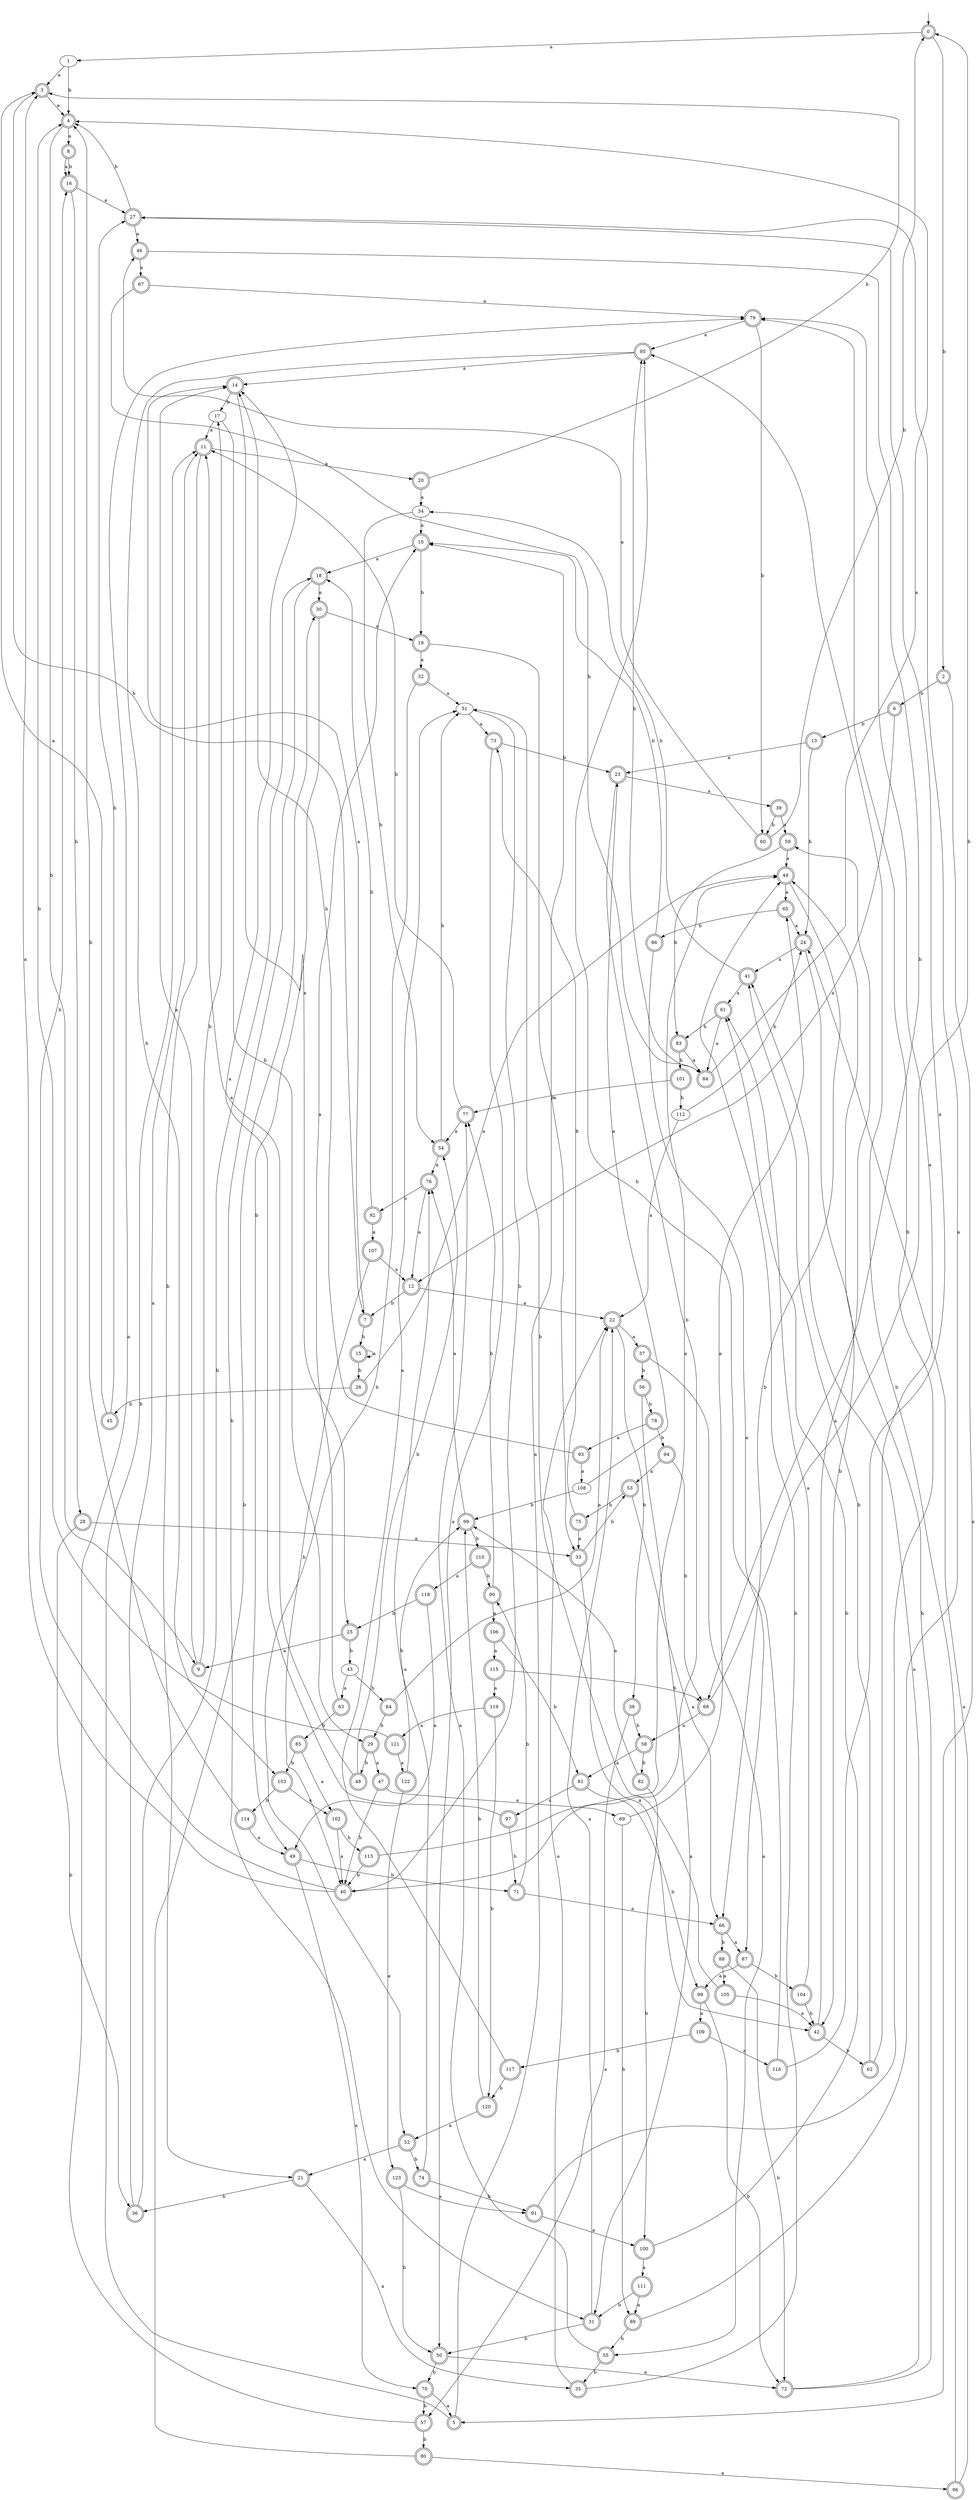 digraph RandomDFA {
  __start0 [label="", shape=none];
  __start0 -> 0 [label=""];
  0 [shape=circle] [shape=doublecircle]
  0 -> 1 [label="a"]
  0 -> 2 [label="b"]
  1
  1 -> 3 [label="a"]
  1 -> 4 [label="b"]
  2 [shape=doublecircle]
  2 -> 5 [label="a"]
  2 -> 6 [label="b"]
  3 [shape=doublecircle]
  3 -> 4 [label="a"]
  3 -> 7 [label="b"]
  4 [shape=doublecircle]
  4 -> 8 [label="a"]
  4 -> 9 [label="b"]
  5 [shape=doublecircle]
  5 -> 10 [label="a"]
  5 -> 11 [label="b"]
  6 [shape=doublecircle]
  6 -> 12 [label="a"]
  6 -> 13 [label="b"]
  7 [shape=doublecircle]
  7 -> 14 [label="a"]
  7 -> 15 [label="b"]
  8 [shape=doublecircle]
  8 -> 16 [label="a"]
  8 -> 16 [label="b"]
  9 [shape=doublecircle]
  9 -> 14 [label="a"]
  9 -> 17 [label="b"]
  10 [shape=doublecircle]
  10 -> 18 [label="a"]
  10 -> 19 [label="b"]
  11 [shape=doublecircle]
  11 -> 20 [label="a"]
  11 -> 21 [label="b"]
  12 [shape=doublecircle]
  12 -> 22 [label="a"]
  12 -> 7 [label="b"]
  13 [shape=doublecircle]
  13 -> 23 [label="a"]
  13 -> 24 [label="b"]
  14 [shape=doublecircle]
  14 -> 25 [label="a"]
  14 -> 17 [label="b"]
  15 [shape=doublecircle]
  15 -> 15 [label="a"]
  15 -> 26 [label="b"]
  16 [shape=doublecircle]
  16 -> 27 [label="a"]
  16 -> 28 [label="b"]
  17
  17 -> 11 [label="a"]
  17 -> 29 [label="b"]
  18 [shape=doublecircle]
  18 -> 30 [label="a"]
  18 -> 31 [label="b"]
  19 [shape=doublecircle]
  19 -> 32 [label="a"]
  19 -> 33 [label="b"]
  20 [shape=doublecircle]
  20 -> 34 [label="a"]
  20 -> 3 [label="b"]
  21 [shape=doublecircle]
  21 -> 35 [label="a"]
  21 -> 36 [label="b"]
  22 [shape=doublecircle]
  22 -> 37 [label="a"]
  22 -> 38 [label="b"]
  23 [shape=doublecircle]
  23 -> 39 [label="a"]
  23 -> 40 [label="b"]
  24 [shape=doublecircle]
  24 -> 41 [label="a"]
  24 -> 42 [label="b"]
  25 [shape=doublecircle]
  25 -> 9 [label="a"]
  25 -> 43 [label="b"]
  26 [shape=doublecircle]
  26 -> 44 [label="a"]
  26 -> 45 [label="b"]
  27 [shape=doublecircle]
  27 -> 46 [label="a"]
  27 -> 4 [label="b"]
  28 [shape=doublecircle]
  28 -> 33 [label="a"]
  28 -> 36 [label="b"]
  29 [shape=doublecircle]
  29 -> 47 [label="a"]
  29 -> 48 [label="b"]
  30 [shape=doublecircle]
  30 -> 19 [label="a"]
  30 -> 49 [label="b"]
  31 [shape=doublecircle]
  31 -> 22 [label="a"]
  31 -> 50 [label="b"]
  32 [shape=doublecircle]
  32 -> 51 [label="a"]
  32 -> 52 [label="b"]
  33 [shape=doublecircle]
  33 -> 42 [label="a"]
  33 -> 53 [label="b"]
  34
  34 -> 10 [label="a"]
  34 -> 54 [label="b"]
  35 [shape=doublecircle]
  35 -> 22 [label="a"]
  35 -> 44 [label="b"]
  36 [shape=doublecircle]
  36 -> 11 [label="a"]
  36 -> 18 [label="b"]
  37 [shape=doublecircle]
  37 -> 55 [label="a"]
  37 -> 56 [label="b"]
  38 [shape=doublecircle]
  38 -> 57 [label="a"]
  38 -> 58 [label="b"]
  39 [shape=doublecircle]
  39 -> 59 [label="a"]
  39 -> 60 [label="b"]
  40 [shape=doublecircle]
  40 -> 3 [label="a"]
  40 -> 16 [label="b"]
  41 [shape=doublecircle]
  41 -> 61 [label="a"]
  41 -> 34 [label="b"]
  42 [shape=doublecircle]
  42 -> 59 [label="a"]
  42 -> 62 [label="b"]
  43
  43 -> 63 [label="a"]
  43 -> 64 [label="b"]
  44 [shape=doublecircle]
  44 -> 65 [label="a"]
  44 -> 66 [label="b"]
  45 [shape=doublecircle]
  45 -> 3 [label="a"]
  45 -> 27 [label="b"]
  46 [shape=doublecircle]
  46 -> 67 [label="a"]
  46 -> 68 [label="b"]
  47 [shape=doublecircle]
  47 -> 69 [label="a"]
  47 -> 40 [label="b"]
  48 [shape=doublecircle]
  48 -> 11 [label="a"]
  48 -> 54 [label="b"]
  49 [shape=doublecircle]
  49 -> 70 [label="a"]
  49 -> 71 [label="b"]
  50 [shape=doublecircle]
  50 -> 72 [label="a"]
  50 -> 70 [label="b"]
  51
  51 -> 73 [label="a"]
  51 -> 40 [label="b"]
  52 [shape=doublecircle]
  52 -> 21 [label="a"]
  52 -> 74 [label="b"]
  53 [shape=doublecircle]
  53 -> 66 [label="a"]
  53 -> 75 [label="b"]
  54 [shape=doublecircle]
  54 -> 76 [label="a"]
  54 -> 51 [label="b"]
  55 [shape=doublecircle]
  55 -> 77 [label="a"]
  55 -> 35 [label="b"]
  56 [shape=doublecircle]
  56 -> 31 [label="a"]
  56 -> 78 [label="b"]
  57 [shape=doublecircle]
  57 -> 79 [label="a"]
  57 -> 80 [label="b"]
  58 [shape=doublecircle]
  58 -> 81 [label="a"]
  58 -> 82 [label="b"]
  59 [shape=doublecircle]
  59 -> 44 [label="a"]
  59 -> 83 [label="b"]
  60 [shape=doublecircle]
  60 -> 46 [label="a"]
  60 -> 0 [label="b"]
  61 [shape=doublecircle]
  61 -> 84 [label="a"]
  61 -> 83 [label="b"]
  62 [shape=doublecircle]
  62 -> 79 [label="a"]
  62 -> 41 [label="b"]
  63 [shape=doublecircle]
  63 -> 10 [label="a"]
  63 -> 85 [label="b"]
  64 [shape=doublecircle]
  64 -> 22 [label="a"]
  64 -> 29 [label="b"]
  65 [shape=doublecircle]
  65 -> 24 [label="a"]
  65 -> 86 [label="b"]
  66 [shape=doublecircle]
  66 -> 87 [label="a"]
  66 -> 88 [label="b"]
  67 [shape=doublecircle]
  67 -> 79 [label="a"]
  67 -> 84 [label="b"]
  68 [shape=doublecircle]
  68 -> 58 [label="a"]
  68 -> 0 [label="b"]
  69
  69 -> 65 [label="a"]
  69 -> 89 [label="b"]
  70 [shape=doublecircle]
  70 -> 5 [label="a"]
  70 -> 57 [label="b"]
  71 [shape=doublecircle]
  71 -> 66 [label="a"]
  71 -> 90 [label="b"]
  72 [shape=doublecircle]
  72 -> 41 [label="a"]
  72 -> 44 [label="b"]
  73 [shape=doublecircle]
  73 -> 50 [label="a"]
  73 -> 23 [label="b"]
  74 [shape=doublecircle]
  74 -> 76 [label="a"]
  74 -> 91 [label="b"]
  75 [shape=doublecircle]
  75 -> 33 [label="a"]
  75 -> 73 [label="b"]
  76 [shape=doublecircle]
  76 -> 12 [label="a"]
  76 -> 92 [label="b"]
  77 [shape=doublecircle]
  77 -> 54 [label="a"]
  77 -> 11 [label="b"]
  78 [shape=doublecircle]
  78 -> 93 [label="a"]
  78 -> 94 [label="b"]
  79 [shape=doublecircle]
  79 -> 95 [label="a"]
  79 -> 60 [label="b"]
  80 [shape=doublecircle]
  80 -> 96 [label="a"]
  80 -> 30 [label="b"]
  81 [shape=doublecircle]
  81 -> 97 [label="a"]
  81 -> 98 [label="b"]
  82 [shape=doublecircle]
  82 -> 99 [label="a"]
  82 -> 100 [label="b"]
  83 [shape=doublecircle]
  83 -> 84 [label="a"]
  83 -> 101 [label="b"]
  84 [shape=doublecircle]
  84 -> 4 [label="a"]
  84 -> 95 [label="b"]
  85 [shape=doublecircle]
  85 -> 102 [label="a"]
  85 -> 103 [label="b"]
  86 [shape=doublecircle]
  86 -> 87 [label="a"]
  86 -> 10 [label="b"]
  87 [shape=doublecircle]
  87 -> 98 [label="a"]
  87 -> 104 [label="b"]
  88 [shape=doublecircle]
  88 -> 105 [label="a"]
  88 -> 72 [label="b"]
  89 [shape=doublecircle]
  89 -> 27 [label="a"]
  89 -> 55 [label="b"]
  90 [shape=doublecircle]
  90 -> 106 [label="a"]
  90 -> 77 [label="b"]
  91 [shape=doublecircle]
  91 -> 100 [label="a"]
  91 -> 79 [label="b"]
  92 [shape=doublecircle]
  92 -> 107 [label="a"]
  92 -> 18 [label="b"]
  93 [shape=doublecircle]
  93 -> 108 [label="a"]
  93 -> 14 [label="b"]
  94 [shape=doublecircle]
  94 -> 53 [label="a"]
  94 -> 68 [label="b"]
  95 [shape=doublecircle]
  95 -> 14 [label="a"]
  95 -> 103 [label="b"]
  96 [shape=doublecircle]
  96 -> 24 [label="a"]
  96 -> 95 [label="b"]
  97 [shape=doublecircle]
  97 -> 14 [label="a"]
  97 -> 71 [label="b"]
  98 [shape=doublecircle]
  98 -> 109 [label="a"]
  98 -> 72 [label="b"]
  99 [shape=doublecircle]
  99 -> 76 [label="a"]
  99 -> 110 [label="b"]
  100 [shape=doublecircle]
  100 -> 111 [label="a"]
  100 -> 61 [label="b"]
  101 [shape=doublecircle]
  101 -> 77 [label="a"]
  101 -> 112 [label="b"]
  102 [shape=doublecircle]
  102 -> 40 [label="a"]
  102 -> 113 [label="b"]
  103 [shape=doublecircle]
  103 -> 102 [label="a"]
  103 -> 114 [label="b"]
  104 [shape=doublecircle]
  104 -> 61 [label="a"]
  104 -> 42 [label="b"]
  105 [shape=doublecircle]
  105 -> 42 [label="a"]
  105 -> 51 [label="b"]
  106 [shape=doublecircle]
  106 -> 115 [label="a"]
  106 -> 81 [label="b"]
  107 [shape=doublecircle]
  107 -> 12 [label="a"]
  107 -> 40 [label="b"]
  108
  108 -> 23 [label="a"]
  108 -> 99 [label="b"]
  109 [shape=doublecircle]
  109 -> 116 [label="a"]
  109 -> 117 [label="b"]
  110 [shape=doublecircle]
  110 -> 118 [label="a"]
  110 -> 90 [label="b"]
  111 [shape=doublecircle]
  111 -> 89 [label="a"]
  111 -> 31 [label="b"]
  112
  112 -> 22 [label="a"]
  112 -> 24 [label="b"]
  113 [shape=doublecircle]
  113 -> 44 [label="a"]
  113 -> 40 [label="b"]
  114 [shape=doublecircle]
  114 -> 49 [label="a"]
  114 -> 4 [label="b"]
  115 [shape=doublecircle]
  115 -> 119 [label="a"]
  115 -> 68 [label="b"]
  116 [shape=doublecircle]
  116 -> 27 [label="a"]
  116 -> 95 [label="b"]
  117 [shape=doublecircle]
  117 -> 51 [label="a"]
  117 -> 120 [label="b"]
  118 [shape=doublecircle]
  118 -> 49 [label="a"]
  118 -> 25 [label="b"]
  119 [shape=doublecircle]
  119 -> 121 [label="a"]
  119 -> 120 [label="b"]
  120 [shape=doublecircle]
  120 -> 52 [label="a"]
  120 -> 99 [label="b"]
  121 [shape=doublecircle]
  121 -> 122 [label="a"]
  121 -> 4 [label="b"]
  122 [shape=doublecircle]
  122 -> 123 [label="a"]
  122 -> 99 [label="b"]
  123 [shape=doublecircle]
  123 -> 91 [label="a"]
  123 -> 50 [label="b"]
}
